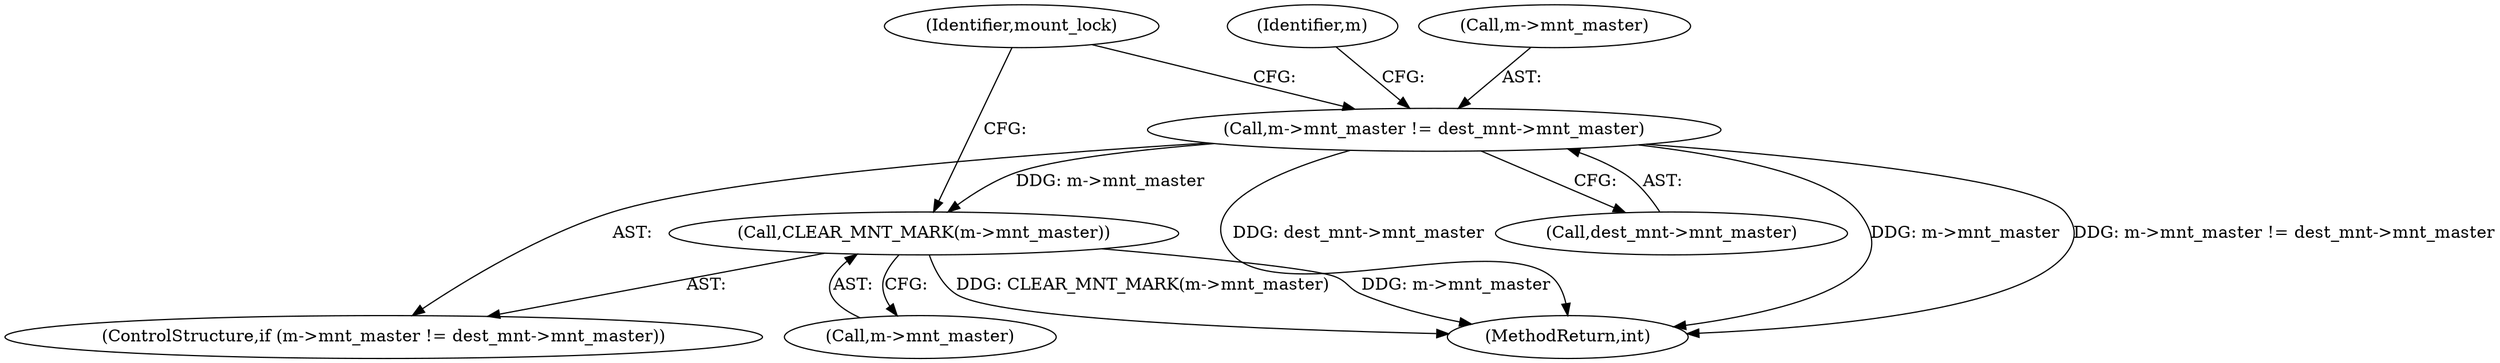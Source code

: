 digraph "0_linux_5ec0811d30378ae104f250bfc9b3640242d81e3f@pointer" {
"1000208" [label="(Call,m->mnt_master != dest_mnt->mnt_master)"];
"1000215" [label="(Call,CLEAR_MNT_MARK(m->mnt_master))"];
"1000207" [label="(ControlStructure,if (m->mnt_master != dest_mnt->mnt_master))"];
"1000221" [label="(Identifier,mount_lock)"];
"1000216" [label="(Call,m->mnt_master)"];
"1000215" [label="(Call,CLEAR_MNT_MARK(m->mnt_master))"];
"1000217" [label="(Identifier,m)"];
"1000224" [label="(MethodReturn,int)"];
"1000208" [label="(Call,m->mnt_master != dest_mnt->mnt_master)"];
"1000212" [label="(Call,dest_mnt->mnt_master)"];
"1000209" [label="(Call,m->mnt_master)"];
"1000208" -> "1000207"  [label="AST: "];
"1000208" -> "1000212"  [label="CFG: "];
"1000209" -> "1000208"  [label="AST: "];
"1000212" -> "1000208"  [label="AST: "];
"1000217" -> "1000208"  [label="CFG: "];
"1000221" -> "1000208"  [label="CFG: "];
"1000208" -> "1000224"  [label="DDG: dest_mnt->mnt_master"];
"1000208" -> "1000224"  [label="DDG: m->mnt_master"];
"1000208" -> "1000224"  [label="DDG: m->mnt_master != dest_mnt->mnt_master"];
"1000208" -> "1000215"  [label="DDG: m->mnt_master"];
"1000215" -> "1000207"  [label="AST: "];
"1000215" -> "1000216"  [label="CFG: "];
"1000216" -> "1000215"  [label="AST: "];
"1000221" -> "1000215"  [label="CFG: "];
"1000215" -> "1000224"  [label="DDG: m->mnt_master"];
"1000215" -> "1000224"  [label="DDG: CLEAR_MNT_MARK(m->mnt_master)"];
}
